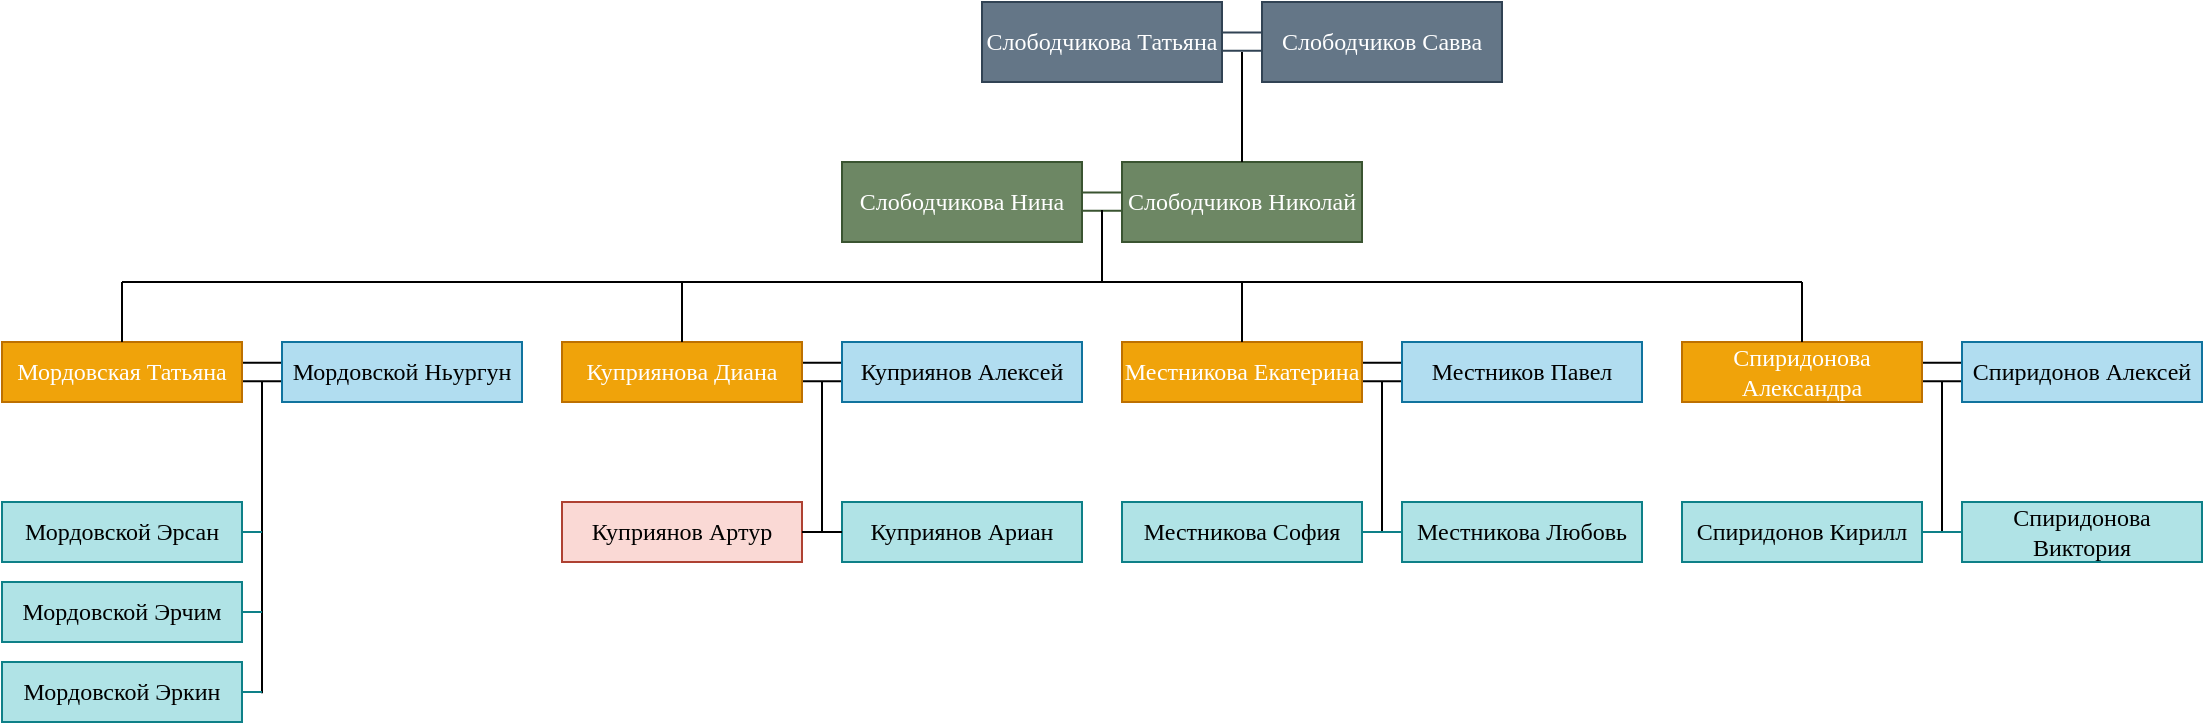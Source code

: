 <mxfile version="13.7.3" type="device"><diagram id="LUXmWZsRGy7zgKGE9hwP" name="Страница 1"><mxGraphModel dx="1787" dy="1320" grid="1" gridSize="10" guides="1" tooltips="1" connect="1" arrows="1" fold="1" page="1" pageScale="1" pageWidth="827" pageHeight="1169" math="0" shadow="0"><root><mxCell id="0"/><mxCell id="1" parent="0"/><mxCell id="SdhWmr4D12Zb_bOmctyE-1" value="Куприянов Артур" style="rounded=0;whiteSpace=wrap;html=1;fillColor=#fad9d5;strokeColor=#ae4132;fontFamily=Verdana;" vertex="1" parent="1"><mxGeometry x="300" y="370" width="120" height="30" as="geometry"/></mxCell><mxCell id="SdhWmr4D12Zb_bOmctyE-2" value="Куприянов Ариан" style="rounded=0;whiteSpace=wrap;html=1;fillColor=#b0e3e6;strokeColor=#0e8088;fontFamily=Verdana;" vertex="1" parent="1"><mxGeometry x="440" y="370" width="120" height="30" as="geometry"/></mxCell><mxCell id="SdhWmr4D12Zb_bOmctyE-5" style="edgeStyle=orthogonalEdgeStyle;rounded=0;orthogonalLoop=1;jettySize=auto;html=1;exitX=1;exitY=0.5;exitDx=0;exitDy=0;entryX=0;entryY=0.5;entryDx=0;entryDy=0;endArrow=none;endFill=0;shape=link;width=-9.194;fontFamily=Verdana;" edge="1" parent="1" source="SdhWmr4D12Zb_bOmctyE-3" target="SdhWmr4D12Zb_bOmctyE-4"><mxGeometry relative="1" as="geometry"/></mxCell><mxCell id="SdhWmr4D12Zb_bOmctyE-3" value="Куприянова Диана" style="rounded=0;whiteSpace=wrap;html=1;fillColor=#f0a30a;strokeColor=#BD7000;fontColor=#ffffff;fontFamily=Verdana;" vertex="1" parent="1"><mxGeometry x="300" y="290" width="120" height="30" as="geometry"/></mxCell><mxCell id="SdhWmr4D12Zb_bOmctyE-4" value="Куприянов Алексей" style="rounded=0;whiteSpace=wrap;html=1;fillColor=#b1ddf0;strokeColor=#10739e;fontFamily=Verdana;" vertex="1" parent="1"><mxGeometry x="440" y="290" width="120" height="30" as="geometry"/></mxCell><mxCell id="SdhWmr4D12Zb_bOmctyE-6" value="" style="endArrow=none;html=1;fontFamily=Verdana;" edge="1" parent="1"><mxGeometry width="50" height="50" relative="1" as="geometry"><mxPoint x="430" y="385" as="sourcePoint"/><mxPoint x="430" y="310" as="targetPoint"/></mxGeometry></mxCell><mxCell id="SdhWmr4D12Zb_bOmctyE-7" value="" style="endArrow=none;html=1;entryX=0;entryY=0.5;entryDx=0;entryDy=0;exitX=1;exitY=0.5;exitDx=0;exitDy=0;fontFamily=Verdana;" edge="1" parent="1" source="SdhWmr4D12Zb_bOmctyE-1" target="SdhWmr4D12Zb_bOmctyE-2"><mxGeometry width="50" height="50" relative="1" as="geometry"><mxPoint x="400" y="447" as="sourcePoint"/><mxPoint x="450" y="397" as="targetPoint"/></mxGeometry></mxCell><mxCell id="SdhWmr4D12Zb_bOmctyE-10" value="Мордовской Эрсан" style="rounded=0;whiteSpace=wrap;html=1;fillColor=#b0e3e6;strokeColor=#0e8088;fontFamily=Verdana;" vertex="1" parent="1"><mxGeometry x="20" y="370" width="120" height="30" as="geometry"/></mxCell><mxCell id="SdhWmr4D12Zb_bOmctyE-11" value="Мордовской Эрчим" style="rounded=0;whiteSpace=wrap;html=1;fillColor=#b0e3e6;strokeColor=#0e8088;fontFamily=Verdana;" vertex="1" parent="1"><mxGeometry x="20" y="410" width="120" height="30" as="geometry"/></mxCell><mxCell id="SdhWmr4D12Zb_bOmctyE-12" style="edgeStyle=orthogonalEdgeStyle;rounded=0;orthogonalLoop=1;jettySize=auto;html=1;exitX=1;exitY=0.5;exitDx=0;exitDy=0;entryX=0;entryY=0.5;entryDx=0;entryDy=0;endArrow=none;endFill=0;shape=link;width=-9.194;fontFamily=Verdana;" edge="1" source="SdhWmr4D12Zb_bOmctyE-13" target="SdhWmr4D12Zb_bOmctyE-14" parent="1"><mxGeometry relative="1" as="geometry"/></mxCell><mxCell id="SdhWmr4D12Zb_bOmctyE-13" value="Мордовская Татьяна" style="rounded=0;whiteSpace=wrap;html=1;fillColor=#f0a30a;strokeColor=#BD7000;fontColor=#ffffff;fontFamily=Verdana;" vertex="1" parent="1"><mxGeometry x="20" y="290" width="120" height="30" as="geometry"/></mxCell><mxCell id="SdhWmr4D12Zb_bOmctyE-14" value="Мордовской Ньургун" style="rounded=0;whiteSpace=wrap;html=1;fillColor=#b1ddf0;strokeColor=#10739e;fontFamily=Verdana;" vertex="1" parent="1"><mxGeometry x="160" y="290" width="120" height="30" as="geometry"/></mxCell><mxCell id="SdhWmr4D12Zb_bOmctyE-15" value="" style="endArrow=none;html=1;fontFamily=Verdana;" edge="1" parent="1"><mxGeometry width="50" height="50" relative="1" as="geometry"><mxPoint x="150" y="465.645" as="sourcePoint"/><mxPoint x="150" y="310" as="targetPoint"/></mxGeometry></mxCell><mxCell id="SdhWmr4D12Zb_bOmctyE-16" value="" style="endArrow=none;html=1;entryX=1;entryY=0.5;entryDx=0;entryDy=0;fillColor=#b0e3e6;strokeColor=#0e8088;fontFamily=Verdana;" edge="1" target="SdhWmr4D12Zb_bOmctyE-11" parent="1"><mxGeometry width="50" height="50" relative="1" as="geometry"><mxPoint x="150" y="425" as="sourcePoint"/><mxPoint x="170" y="397" as="targetPoint"/></mxGeometry></mxCell><mxCell id="SdhWmr4D12Zb_bOmctyE-17" value="Мордовской Эркин" style="rounded=0;whiteSpace=wrap;html=1;fillColor=#b0e3e6;strokeColor=#0e8088;fontFamily=Verdana;" vertex="1" parent="1"><mxGeometry x="20" y="450" width="120" height="30" as="geometry"/></mxCell><mxCell id="SdhWmr4D12Zb_bOmctyE-18" value="" style="endArrow=none;html=1;exitX=1;exitY=0.5;exitDx=0;exitDy=0;fillColor=#b0e3e6;strokeColor=#0e8088;fontFamily=Verdana;" edge="1" parent="1" source="SdhWmr4D12Zb_bOmctyE-17"><mxGeometry width="50" height="50" relative="1" as="geometry"><mxPoint x="130" y="540" as="sourcePoint"/><mxPoint x="150" y="465" as="targetPoint"/></mxGeometry></mxCell><mxCell id="SdhWmr4D12Zb_bOmctyE-19" value="" style="endArrow=none;html=1;entryX=1;entryY=0.5;entryDx=0;entryDy=0;fillColor=#b0e3e6;strokeColor=#0e8088;fontFamily=Verdana;" edge="1" parent="1" target="SdhWmr4D12Zb_bOmctyE-10"><mxGeometry width="50" height="50" relative="1" as="geometry"><mxPoint x="150" y="385" as="sourcePoint"/><mxPoint x="150" y="435" as="targetPoint"/></mxGeometry></mxCell><mxCell id="SdhWmr4D12Zb_bOmctyE-20" value="Местникова София" style="rounded=0;whiteSpace=wrap;html=1;fillColor=#b0e3e6;strokeColor=#0e8088;fontFamily=Verdana;" vertex="1" parent="1"><mxGeometry x="580" y="370" width="120" height="30" as="geometry"/></mxCell><mxCell id="SdhWmr4D12Zb_bOmctyE-21" value="Местникова Любовь" style="rounded=0;whiteSpace=wrap;html=1;fillColor=#b0e3e6;strokeColor=#0e8088;fontFamily=Verdana;" vertex="1" parent="1"><mxGeometry x="720" y="370" width="120" height="30" as="geometry"/></mxCell><mxCell id="SdhWmr4D12Zb_bOmctyE-22" style="edgeStyle=orthogonalEdgeStyle;rounded=0;orthogonalLoop=1;jettySize=auto;html=1;exitX=1;exitY=0.5;exitDx=0;exitDy=0;entryX=0;entryY=0.5;entryDx=0;entryDy=0;endArrow=none;endFill=0;shape=link;width=-9.194;fontFamily=Verdana;" edge="1" source="SdhWmr4D12Zb_bOmctyE-23" target="SdhWmr4D12Zb_bOmctyE-24" parent="1"><mxGeometry relative="1" as="geometry"/></mxCell><mxCell id="SdhWmr4D12Zb_bOmctyE-23" value="Местникова Екатерина" style="rounded=0;whiteSpace=wrap;html=1;fillColor=#f0a30a;strokeColor=#BD7000;fontColor=#ffffff;fontFamily=Verdana;" vertex="1" parent="1"><mxGeometry x="580" y="290" width="120" height="30" as="geometry"/></mxCell><mxCell id="SdhWmr4D12Zb_bOmctyE-24" value="Местников Павел" style="rounded=0;whiteSpace=wrap;html=1;fillColor=#b1ddf0;strokeColor=#10739e;fontFamily=Verdana;" vertex="1" parent="1"><mxGeometry x="720" y="290" width="120" height="30" as="geometry"/></mxCell><mxCell id="SdhWmr4D12Zb_bOmctyE-25" value="" style="endArrow=none;html=1;fontFamily=Verdana;" edge="1" parent="1"><mxGeometry width="50" height="50" relative="1" as="geometry"><mxPoint x="710" y="385" as="sourcePoint"/><mxPoint x="710" y="310" as="targetPoint"/></mxGeometry></mxCell><mxCell id="SdhWmr4D12Zb_bOmctyE-26" value="" style="endArrow=none;html=1;entryX=0;entryY=0.5;entryDx=0;entryDy=0;exitX=1;exitY=0.5;exitDx=0;exitDy=0;fillColor=#b0e3e6;strokeColor=#0e8088;fontFamily=Verdana;" edge="1" source="SdhWmr4D12Zb_bOmctyE-20" target="SdhWmr4D12Zb_bOmctyE-21" parent="1"><mxGeometry width="50" height="50" relative="1" as="geometry"><mxPoint x="680" y="447" as="sourcePoint"/><mxPoint x="730" y="397" as="targetPoint"/></mxGeometry></mxCell><mxCell id="SdhWmr4D12Zb_bOmctyE-27" value="Спиридонов Кирилл" style="rounded=0;whiteSpace=wrap;html=1;fillColor=#b0e3e6;strokeColor=#0e8088;fontFamily=Verdana;" vertex="1" parent="1"><mxGeometry x="860" y="370" width="120" height="30" as="geometry"/></mxCell><mxCell id="SdhWmr4D12Zb_bOmctyE-28" value="Спиридонова Виктория" style="rounded=0;whiteSpace=wrap;html=1;fillColor=#b0e3e6;strokeColor=#0e8088;fontFamily=Verdana;" vertex="1" parent="1"><mxGeometry x="1000" y="370" width="120" height="30" as="geometry"/></mxCell><mxCell id="SdhWmr4D12Zb_bOmctyE-29" style="edgeStyle=orthogonalEdgeStyle;rounded=0;orthogonalLoop=1;jettySize=auto;html=1;exitX=1;exitY=0.5;exitDx=0;exitDy=0;entryX=0;entryY=0.5;entryDx=0;entryDy=0;endArrow=none;endFill=0;shape=link;width=-9.194;fontFamily=Verdana;" edge="1" source="SdhWmr4D12Zb_bOmctyE-30" target="SdhWmr4D12Zb_bOmctyE-31" parent="1"><mxGeometry relative="1" as="geometry"/></mxCell><mxCell id="SdhWmr4D12Zb_bOmctyE-30" value="Спиридонова Александра" style="rounded=0;whiteSpace=wrap;html=1;fillColor=#f0a30a;strokeColor=#BD7000;fontColor=#ffffff;fontFamily=Verdana;" vertex="1" parent="1"><mxGeometry x="860" y="290" width="120" height="30" as="geometry"/></mxCell><mxCell id="SdhWmr4D12Zb_bOmctyE-31" value="Спиридонов Алексей" style="rounded=0;whiteSpace=wrap;html=1;fillColor=#b1ddf0;strokeColor=#10739e;fontFamily=Verdana;" vertex="1" parent="1"><mxGeometry x="1000" y="290" width="120" height="30" as="geometry"/></mxCell><mxCell id="SdhWmr4D12Zb_bOmctyE-32" value="" style="endArrow=none;html=1;fontFamily=Verdana;" edge="1" parent="1"><mxGeometry width="50" height="50" relative="1" as="geometry"><mxPoint x="990" y="385" as="sourcePoint"/><mxPoint x="990" y="310" as="targetPoint"/></mxGeometry></mxCell><mxCell id="SdhWmr4D12Zb_bOmctyE-33" value="" style="endArrow=none;html=1;entryX=0;entryY=0.5;entryDx=0;entryDy=0;exitX=1;exitY=0.5;exitDx=0;exitDy=0;fillColor=#b0e3e6;strokeColor=#0e8088;fontFamily=Verdana;" edge="1" source="SdhWmr4D12Zb_bOmctyE-27" target="SdhWmr4D12Zb_bOmctyE-28" parent="1"><mxGeometry width="50" height="50" relative="1" as="geometry"><mxPoint x="960" y="447" as="sourcePoint"/><mxPoint x="1010" y="397" as="targetPoint"/></mxGeometry></mxCell><mxCell id="SdhWmr4D12Zb_bOmctyE-34" value="Слободчикова Нина" style="rounded=0;whiteSpace=wrap;html=1;fillColor=#6d8764;strokeColor=#3A5431;fontColor=#ffffff;fontFamily=Verdana;" vertex="1" parent="1"><mxGeometry x="440" y="200" width="120" height="40" as="geometry"/></mxCell><mxCell id="SdhWmr4D12Zb_bOmctyE-35" value="Слободчиков Николай" style="rounded=0;whiteSpace=wrap;html=1;fillColor=#6d8764;strokeColor=#3A5431;fontColor=#ffffff;fontFamily=Verdana;" vertex="1" parent="1"><mxGeometry x="580" y="200" width="120" height="40" as="geometry"/></mxCell><mxCell id="SdhWmr4D12Zb_bOmctyE-36" value="Слободчикова Татьяна" style="rounded=0;whiteSpace=wrap;html=1;fillColor=#647687;strokeColor=#314354;fontColor=#ffffff;fontFamily=Verdana;" vertex="1" parent="1"><mxGeometry x="510" y="120" width="120" height="40" as="geometry"/></mxCell><mxCell id="SdhWmr4D12Zb_bOmctyE-37" value="Слободчиков Савва" style="rounded=0;whiteSpace=wrap;html=1;fillColor=#647687;strokeColor=#314354;fontColor=#ffffff;fontFamily=Verdana;" vertex="1" parent="1"><mxGeometry x="650" y="120" width="120" height="40" as="geometry"/></mxCell><mxCell id="SdhWmr4D12Zb_bOmctyE-38" style="edgeStyle=orthogonalEdgeStyle;rounded=0;orthogonalLoop=1;jettySize=auto;html=1;exitX=1;exitY=0.5;exitDx=0;exitDy=0;entryX=0;entryY=0.5;entryDx=0;entryDy=0;endArrow=none;endFill=0;shape=link;width=-9.194;fillColor=#647687;strokeColor=#314354;fontFamily=Verdana;" edge="1" parent="1"><mxGeometry relative="1" as="geometry"><mxPoint x="630" y="139.8" as="sourcePoint"/><mxPoint x="650" y="139.8" as="targetPoint"/></mxGeometry></mxCell><mxCell id="SdhWmr4D12Zb_bOmctyE-39" value="" style="endArrow=none;html=1;exitX=0.5;exitY=0;exitDx=0;exitDy=0;fontFamily=Verdana;" edge="1" parent="1" source="SdhWmr4D12Zb_bOmctyE-35"><mxGeometry width="50" height="50" relative="1" as="geometry"><mxPoint x="640" y="190" as="sourcePoint"/><mxPoint x="640" y="145" as="targetPoint"/></mxGeometry></mxCell><mxCell id="SdhWmr4D12Zb_bOmctyE-40" style="edgeStyle=orthogonalEdgeStyle;rounded=0;orthogonalLoop=1;jettySize=auto;html=1;exitX=1;exitY=0.5;exitDx=0;exitDy=0;entryX=0;entryY=0.5;entryDx=0;entryDy=0;endArrow=none;endFill=0;shape=link;width=-9.194;fillColor=#6d8764;strokeColor=#3A5431;fontFamily=Verdana;" edge="1" parent="1"><mxGeometry relative="1" as="geometry"><mxPoint x="560" y="219.8" as="sourcePoint"/><mxPoint x="580" y="219.8" as="targetPoint"/></mxGeometry></mxCell><mxCell id="SdhWmr4D12Zb_bOmctyE-41" value="" style="endArrow=none;html=1;fontFamily=Verdana;" edge="1" parent="1"><mxGeometry width="50" height="50" relative="1" as="geometry"><mxPoint x="80" y="260" as="sourcePoint"/><mxPoint x="920" y="260" as="targetPoint"/></mxGeometry></mxCell><mxCell id="SdhWmr4D12Zb_bOmctyE-44" value="" style="endArrow=none;html=1;exitX=0.5;exitY=0;exitDx=0;exitDy=0;fontFamily=Verdana;" edge="1" parent="1" source="SdhWmr4D12Zb_bOmctyE-13"><mxGeometry width="50" height="50" relative="1" as="geometry"><mxPoint x="70" y="240" as="sourcePoint"/><mxPoint x="80" y="260" as="targetPoint"/></mxGeometry></mxCell><mxCell id="SdhWmr4D12Zb_bOmctyE-45" value="" style="endArrow=none;html=1;fontFamily=Verdana;" edge="1" parent="1" source="SdhWmr4D12Zb_bOmctyE-3"><mxGeometry width="50" height="50" relative="1" as="geometry"><mxPoint x="200" y="430" as="sourcePoint"/><mxPoint x="360" y="260" as="targetPoint"/></mxGeometry></mxCell><mxCell id="SdhWmr4D12Zb_bOmctyE-46" value="" style="endArrow=none;html=1;exitX=0.5;exitY=0;exitDx=0;exitDy=0;fontFamily=Verdana;" edge="1" parent="1" source="SdhWmr4D12Zb_bOmctyE-23"><mxGeometry width="50" height="50" relative="1" as="geometry"><mxPoint x="610" y="480" as="sourcePoint"/><mxPoint x="640" y="260" as="targetPoint"/></mxGeometry></mxCell><mxCell id="SdhWmr4D12Zb_bOmctyE-47" value="" style="endArrow=none;html=1;exitX=0.5;exitY=0;exitDx=0;exitDy=0;fontFamily=Verdana;" edge="1" parent="1" source="SdhWmr4D12Zb_bOmctyE-30"><mxGeometry width="50" height="50" relative="1" as="geometry"><mxPoint x="870" y="220" as="sourcePoint"/><mxPoint x="920" y="260" as="targetPoint"/></mxGeometry></mxCell><mxCell id="SdhWmr4D12Zb_bOmctyE-48" value="" style="endArrow=none;html=1;fontFamily=Verdana;" edge="1" parent="1"><mxGeometry width="50" height="50" relative="1" as="geometry"><mxPoint x="570" y="260" as="sourcePoint"/><mxPoint x="570" y="224" as="targetPoint"/></mxGeometry></mxCell></root></mxGraphModel></diagram></mxfile>